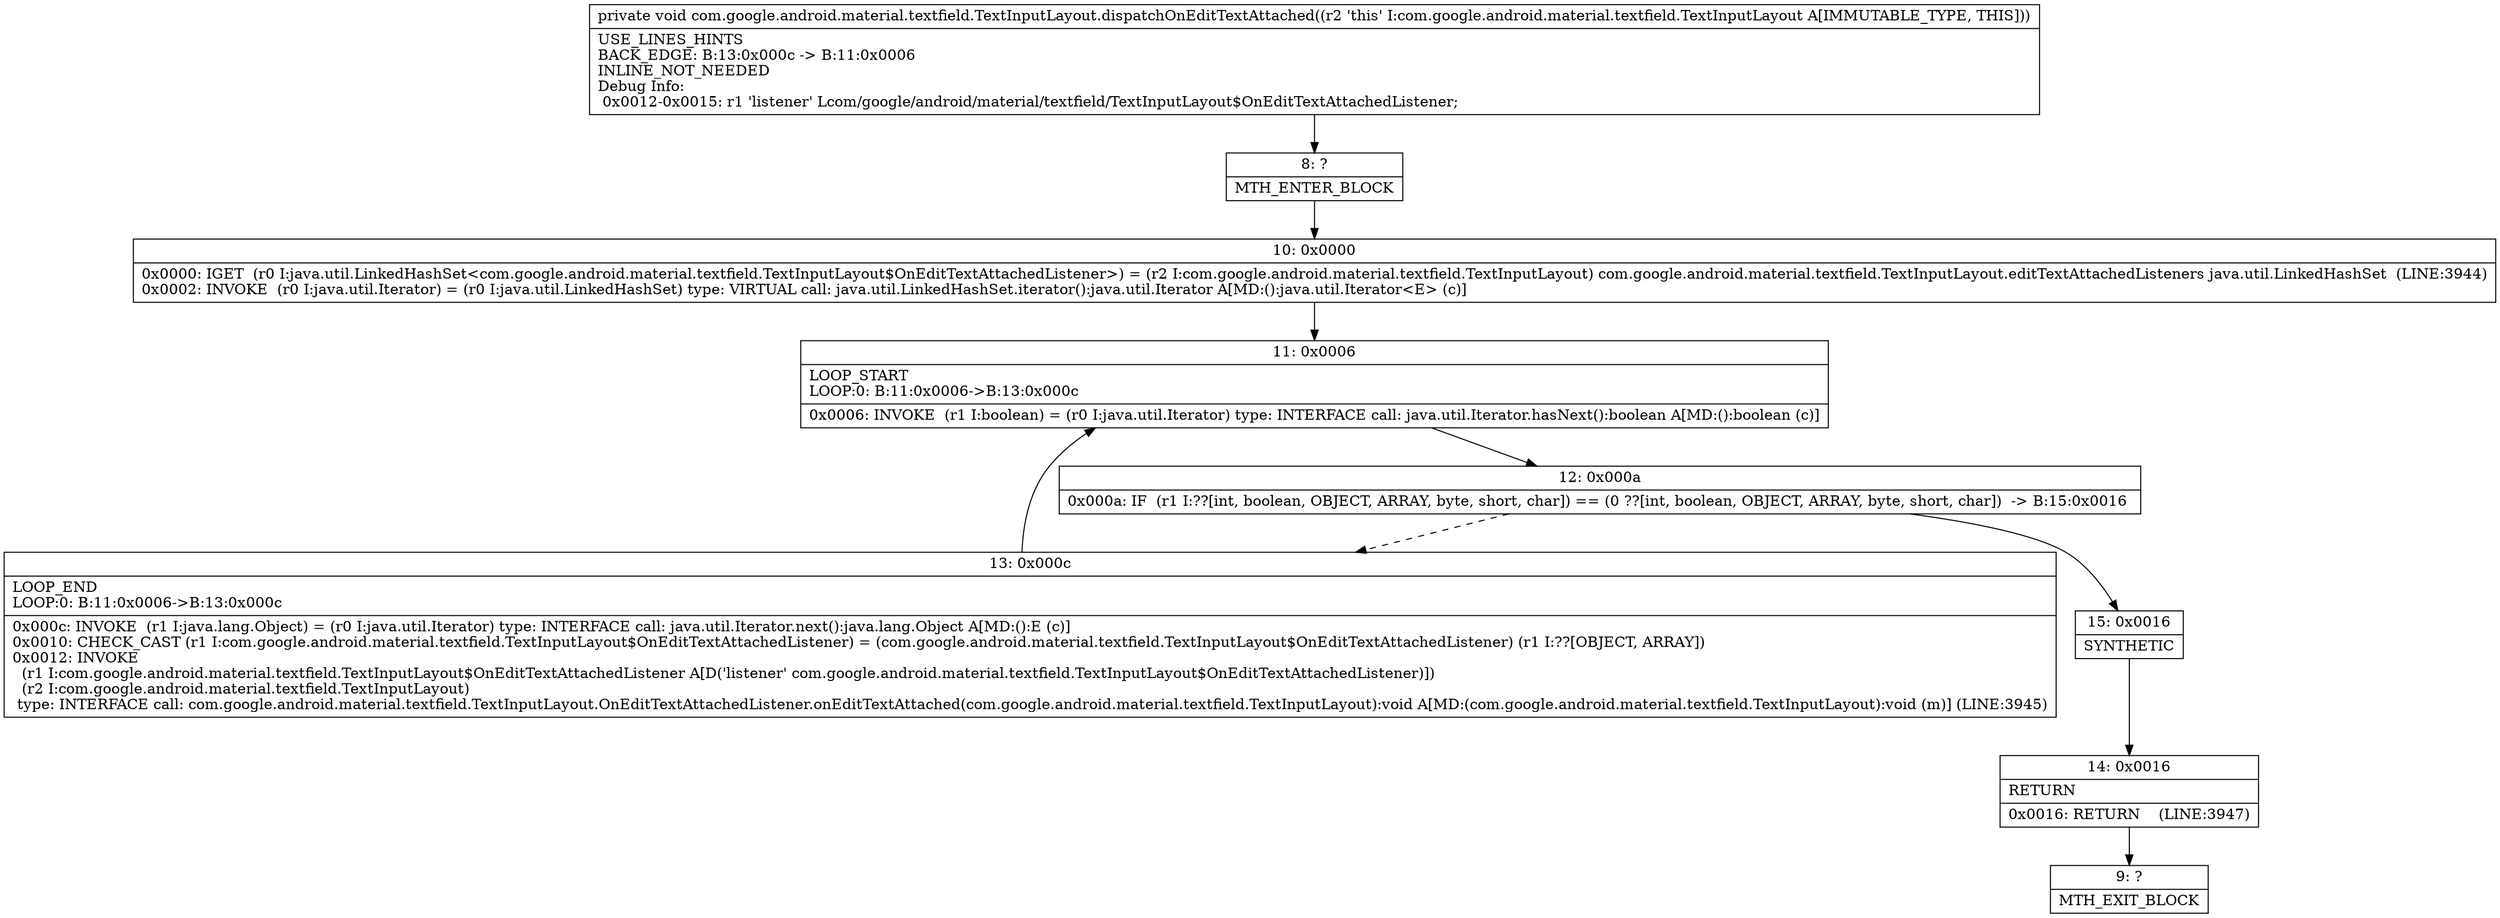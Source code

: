digraph "CFG forcom.google.android.material.textfield.TextInputLayout.dispatchOnEditTextAttached()V" {
Node_8 [shape=record,label="{8\:\ ?|MTH_ENTER_BLOCK\l}"];
Node_10 [shape=record,label="{10\:\ 0x0000|0x0000: IGET  (r0 I:java.util.LinkedHashSet\<com.google.android.material.textfield.TextInputLayout$OnEditTextAttachedListener\>) = (r2 I:com.google.android.material.textfield.TextInputLayout) com.google.android.material.textfield.TextInputLayout.editTextAttachedListeners java.util.LinkedHashSet  (LINE:3944)\l0x0002: INVOKE  (r0 I:java.util.Iterator) = (r0 I:java.util.LinkedHashSet) type: VIRTUAL call: java.util.LinkedHashSet.iterator():java.util.Iterator A[MD:():java.util.Iterator\<E\> (c)]\l}"];
Node_11 [shape=record,label="{11\:\ 0x0006|LOOP_START\lLOOP:0: B:11:0x0006\-\>B:13:0x000c\l|0x0006: INVOKE  (r1 I:boolean) = (r0 I:java.util.Iterator) type: INTERFACE call: java.util.Iterator.hasNext():boolean A[MD:():boolean (c)]\l}"];
Node_12 [shape=record,label="{12\:\ 0x000a|0x000a: IF  (r1 I:??[int, boolean, OBJECT, ARRAY, byte, short, char]) == (0 ??[int, boolean, OBJECT, ARRAY, byte, short, char])  \-\> B:15:0x0016 \l}"];
Node_13 [shape=record,label="{13\:\ 0x000c|LOOP_END\lLOOP:0: B:11:0x0006\-\>B:13:0x000c\l|0x000c: INVOKE  (r1 I:java.lang.Object) = (r0 I:java.util.Iterator) type: INTERFACE call: java.util.Iterator.next():java.lang.Object A[MD:():E (c)]\l0x0010: CHECK_CAST (r1 I:com.google.android.material.textfield.TextInputLayout$OnEditTextAttachedListener) = (com.google.android.material.textfield.TextInputLayout$OnEditTextAttachedListener) (r1 I:??[OBJECT, ARRAY]) \l0x0012: INVOKE  \l  (r1 I:com.google.android.material.textfield.TextInputLayout$OnEditTextAttachedListener A[D('listener' com.google.android.material.textfield.TextInputLayout$OnEditTextAttachedListener)])\l  (r2 I:com.google.android.material.textfield.TextInputLayout)\l type: INTERFACE call: com.google.android.material.textfield.TextInputLayout.OnEditTextAttachedListener.onEditTextAttached(com.google.android.material.textfield.TextInputLayout):void A[MD:(com.google.android.material.textfield.TextInputLayout):void (m)] (LINE:3945)\l}"];
Node_15 [shape=record,label="{15\:\ 0x0016|SYNTHETIC\l}"];
Node_14 [shape=record,label="{14\:\ 0x0016|RETURN\l|0x0016: RETURN    (LINE:3947)\l}"];
Node_9 [shape=record,label="{9\:\ ?|MTH_EXIT_BLOCK\l}"];
MethodNode[shape=record,label="{private void com.google.android.material.textfield.TextInputLayout.dispatchOnEditTextAttached((r2 'this' I:com.google.android.material.textfield.TextInputLayout A[IMMUTABLE_TYPE, THIS]))  | USE_LINES_HINTS\lBACK_EDGE: B:13:0x000c \-\> B:11:0x0006\lINLINE_NOT_NEEDED\lDebug Info:\l  0x0012\-0x0015: r1 'listener' Lcom\/google\/android\/material\/textfield\/TextInputLayout$OnEditTextAttachedListener;\l}"];
MethodNode -> Node_8;Node_8 -> Node_10;
Node_10 -> Node_11;
Node_11 -> Node_12;
Node_12 -> Node_13[style=dashed];
Node_12 -> Node_15;
Node_13 -> Node_11;
Node_15 -> Node_14;
Node_14 -> Node_9;
}

